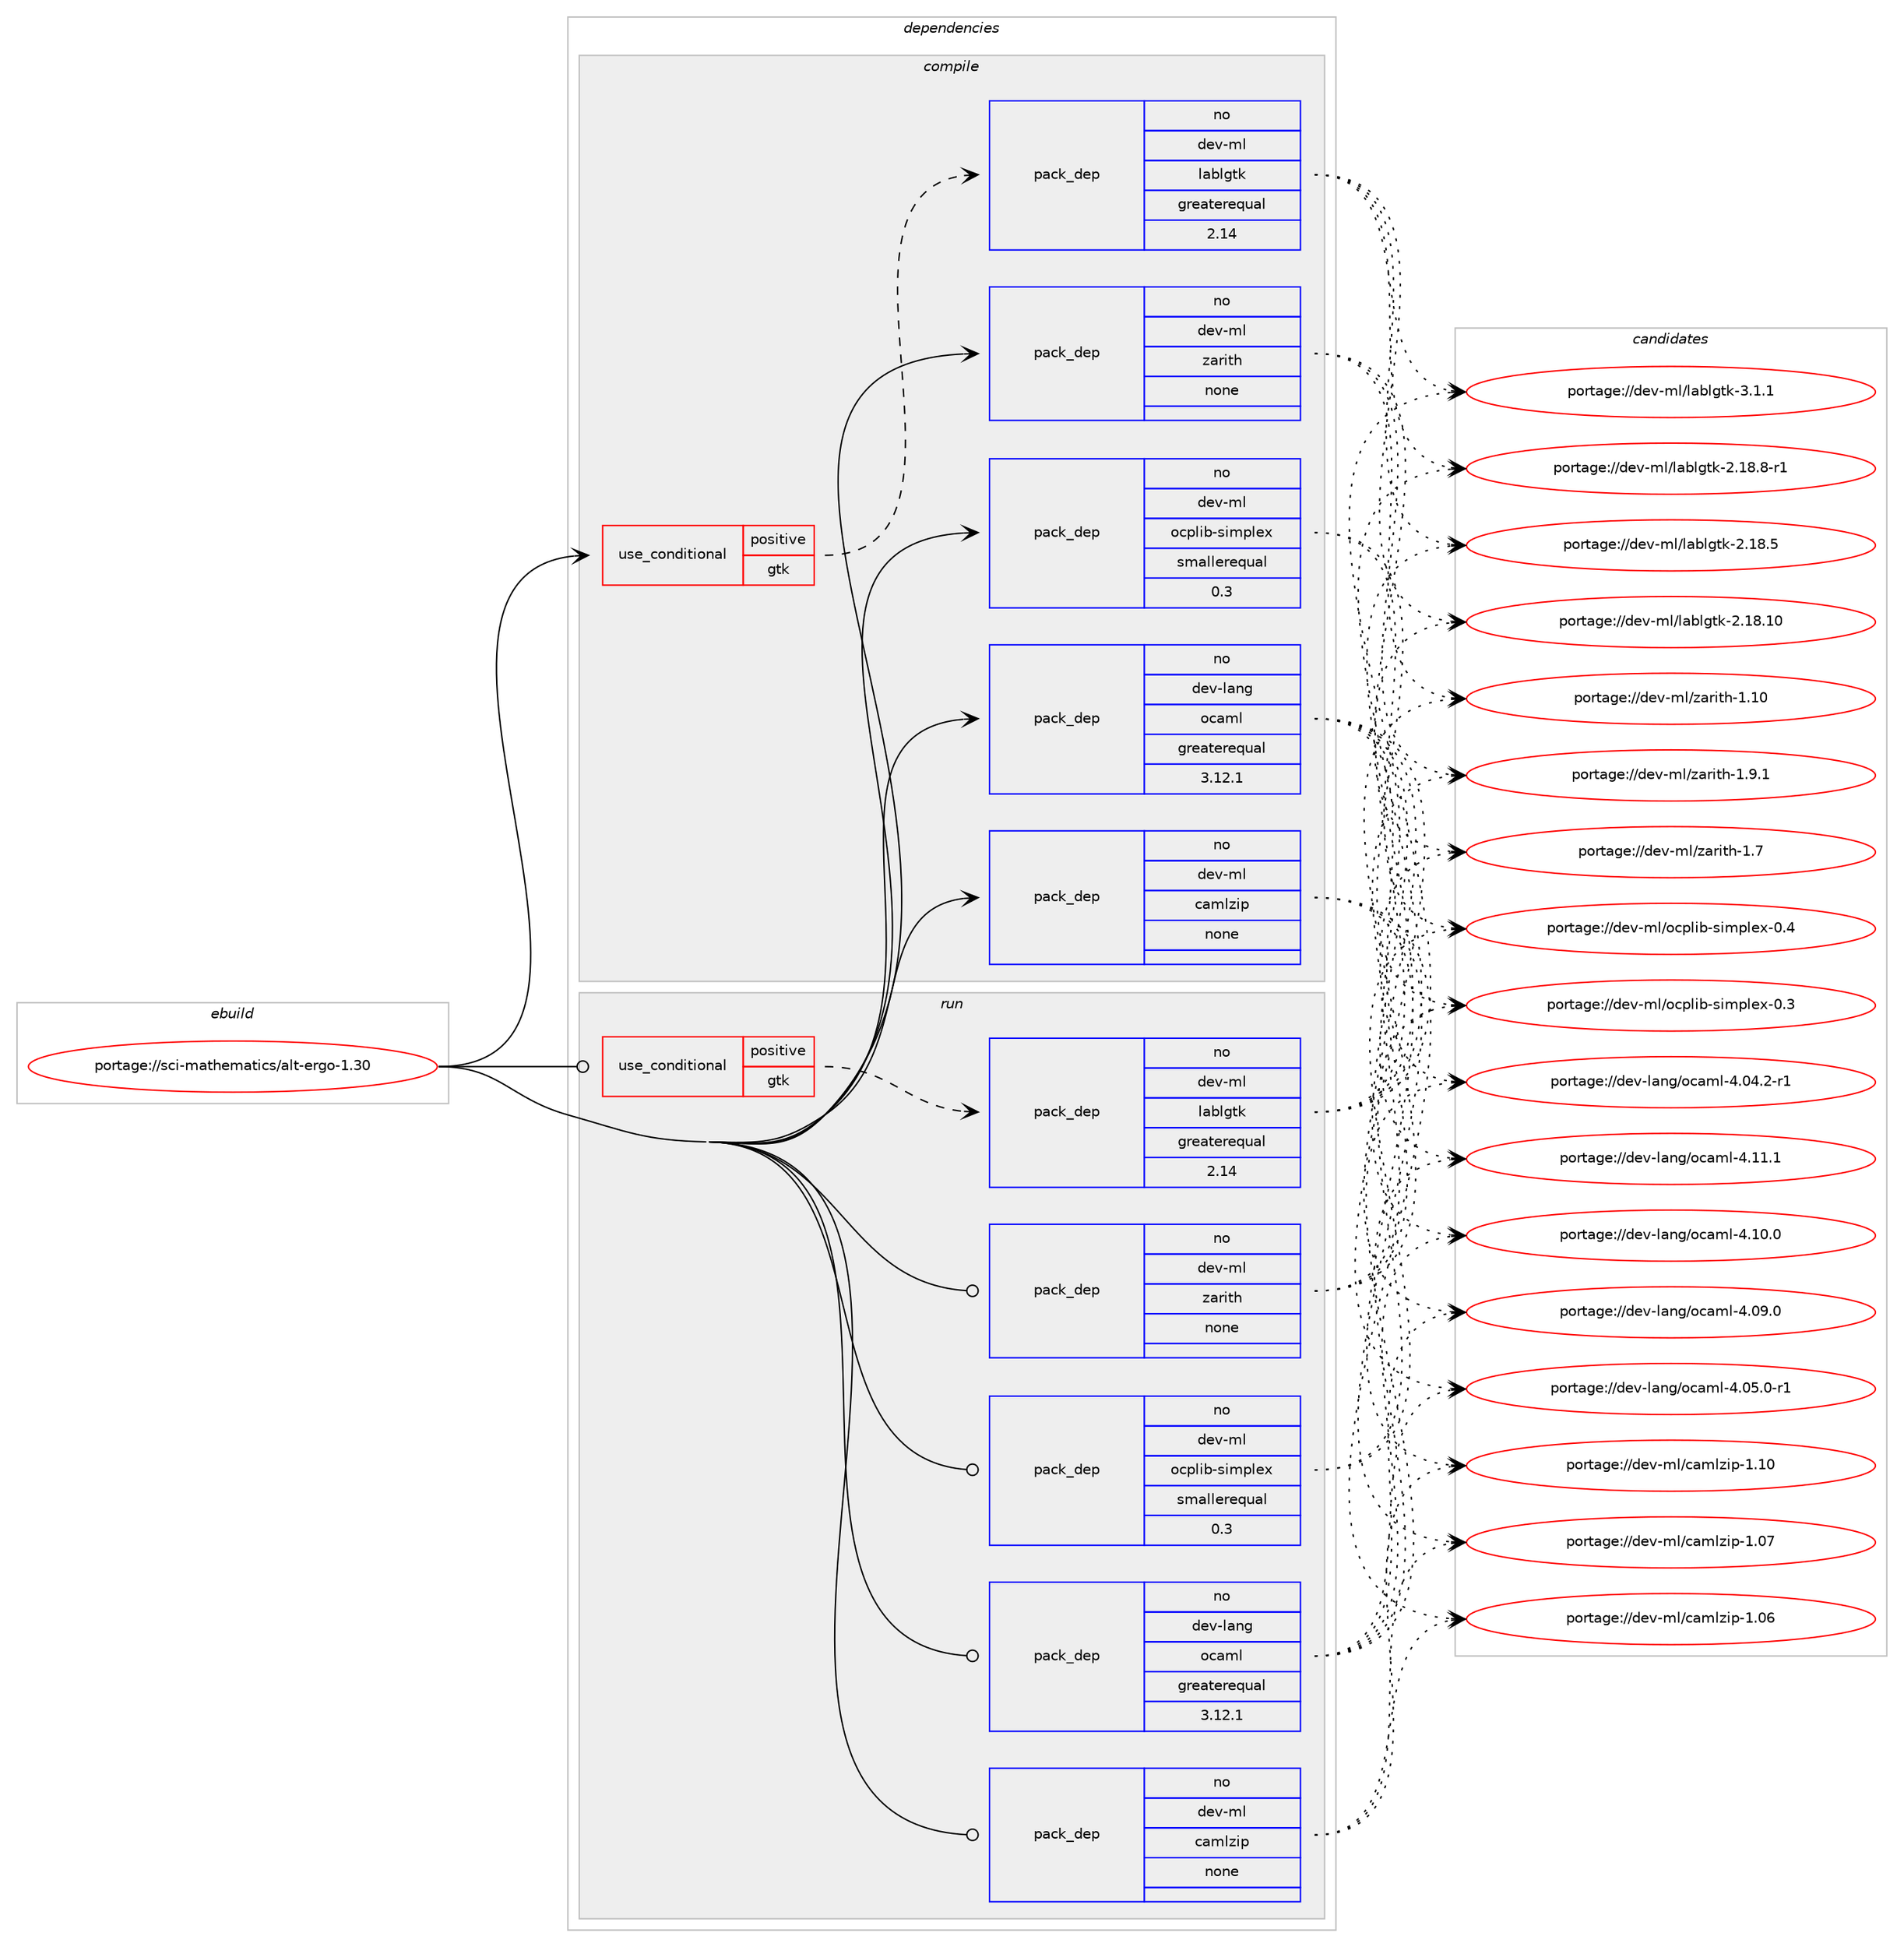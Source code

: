 digraph prolog {

# *************
# Graph options
# *************

newrank=true;
concentrate=true;
compound=true;
graph [rankdir=LR,fontname=Helvetica,fontsize=10,ranksep=1.5];#, ranksep=2.5, nodesep=0.2];
edge  [arrowhead=vee];
node  [fontname=Helvetica,fontsize=10];

# **********
# The ebuild
# **********

subgraph cluster_leftcol {
color=gray;
rank=same;
label=<<i>ebuild</i>>;
id [label="portage://sci-mathematics/alt-ergo-1.30", color=red, width=4, href="../sci-mathematics/alt-ergo-1.30.svg"];
}

# ****************
# The dependencies
# ****************

subgraph cluster_midcol {
color=gray;
label=<<i>dependencies</i>>;
subgraph cluster_compile {
fillcolor="#eeeeee";
style=filled;
label=<<i>compile</i>>;
subgraph cond1583 {
dependency6732 [label=<<TABLE BORDER="0" CELLBORDER="1" CELLSPACING="0" CELLPADDING="4"><TR><TD ROWSPAN="3" CELLPADDING="10">use_conditional</TD></TR><TR><TD>positive</TD></TR><TR><TD>gtk</TD></TR></TABLE>>, shape=none, color=red];
subgraph pack5056 {
dependency6733 [label=<<TABLE BORDER="0" CELLBORDER="1" CELLSPACING="0" CELLPADDING="4" WIDTH="220"><TR><TD ROWSPAN="6" CELLPADDING="30">pack_dep</TD></TR><TR><TD WIDTH="110">no</TD></TR><TR><TD>dev-ml</TD></TR><TR><TD>lablgtk</TD></TR><TR><TD>greaterequal</TD></TR><TR><TD>2.14</TD></TR></TABLE>>, shape=none, color=blue];
}
dependency6732:e -> dependency6733:w [weight=20,style="dashed",arrowhead="vee"];
}
id:e -> dependency6732:w [weight=20,style="solid",arrowhead="vee"];
subgraph pack5057 {
dependency6734 [label=<<TABLE BORDER="0" CELLBORDER="1" CELLSPACING="0" CELLPADDING="4" WIDTH="220"><TR><TD ROWSPAN="6" CELLPADDING="30">pack_dep</TD></TR><TR><TD WIDTH="110">no</TD></TR><TR><TD>dev-lang</TD></TR><TR><TD>ocaml</TD></TR><TR><TD>greaterequal</TD></TR><TR><TD>3.12.1</TD></TR></TABLE>>, shape=none, color=blue];
}
id:e -> dependency6734:w [weight=20,style="solid",arrowhead="vee"];
subgraph pack5058 {
dependency6735 [label=<<TABLE BORDER="0" CELLBORDER="1" CELLSPACING="0" CELLPADDING="4" WIDTH="220"><TR><TD ROWSPAN="6" CELLPADDING="30">pack_dep</TD></TR><TR><TD WIDTH="110">no</TD></TR><TR><TD>dev-ml</TD></TR><TR><TD>camlzip</TD></TR><TR><TD>none</TD></TR><TR><TD></TD></TR></TABLE>>, shape=none, color=blue];
}
id:e -> dependency6735:w [weight=20,style="solid",arrowhead="vee"];
subgraph pack5059 {
dependency6736 [label=<<TABLE BORDER="0" CELLBORDER="1" CELLSPACING="0" CELLPADDING="4" WIDTH="220"><TR><TD ROWSPAN="6" CELLPADDING="30">pack_dep</TD></TR><TR><TD WIDTH="110">no</TD></TR><TR><TD>dev-ml</TD></TR><TR><TD>ocplib-simplex</TD></TR><TR><TD>smallerequal</TD></TR><TR><TD>0.3</TD></TR></TABLE>>, shape=none, color=blue];
}
id:e -> dependency6736:w [weight=20,style="solid",arrowhead="vee"];
subgraph pack5060 {
dependency6737 [label=<<TABLE BORDER="0" CELLBORDER="1" CELLSPACING="0" CELLPADDING="4" WIDTH="220"><TR><TD ROWSPAN="6" CELLPADDING="30">pack_dep</TD></TR><TR><TD WIDTH="110">no</TD></TR><TR><TD>dev-ml</TD></TR><TR><TD>zarith</TD></TR><TR><TD>none</TD></TR><TR><TD></TD></TR></TABLE>>, shape=none, color=blue];
}
id:e -> dependency6737:w [weight=20,style="solid",arrowhead="vee"];
}
subgraph cluster_compileandrun {
fillcolor="#eeeeee";
style=filled;
label=<<i>compile and run</i>>;
}
subgraph cluster_run {
fillcolor="#eeeeee";
style=filled;
label=<<i>run</i>>;
subgraph cond1584 {
dependency6738 [label=<<TABLE BORDER="0" CELLBORDER="1" CELLSPACING="0" CELLPADDING="4"><TR><TD ROWSPAN="3" CELLPADDING="10">use_conditional</TD></TR><TR><TD>positive</TD></TR><TR><TD>gtk</TD></TR></TABLE>>, shape=none, color=red];
subgraph pack5061 {
dependency6739 [label=<<TABLE BORDER="0" CELLBORDER="1" CELLSPACING="0" CELLPADDING="4" WIDTH="220"><TR><TD ROWSPAN="6" CELLPADDING="30">pack_dep</TD></TR><TR><TD WIDTH="110">no</TD></TR><TR><TD>dev-ml</TD></TR><TR><TD>lablgtk</TD></TR><TR><TD>greaterequal</TD></TR><TR><TD>2.14</TD></TR></TABLE>>, shape=none, color=blue];
}
dependency6738:e -> dependency6739:w [weight=20,style="dashed",arrowhead="vee"];
}
id:e -> dependency6738:w [weight=20,style="solid",arrowhead="odot"];
subgraph pack5062 {
dependency6740 [label=<<TABLE BORDER="0" CELLBORDER="1" CELLSPACING="0" CELLPADDING="4" WIDTH="220"><TR><TD ROWSPAN="6" CELLPADDING="30">pack_dep</TD></TR><TR><TD WIDTH="110">no</TD></TR><TR><TD>dev-lang</TD></TR><TR><TD>ocaml</TD></TR><TR><TD>greaterequal</TD></TR><TR><TD>3.12.1</TD></TR></TABLE>>, shape=none, color=blue];
}
id:e -> dependency6740:w [weight=20,style="solid",arrowhead="odot"];
subgraph pack5063 {
dependency6741 [label=<<TABLE BORDER="0" CELLBORDER="1" CELLSPACING="0" CELLPADDING="4" WIDTH="220"><TR><TD ROWSPAN="6" CELLPADDING="30">pack_dep</TD></TR><TR><TD WIDTH="110">no</TD></TR><TR><TD>dev-ml</TD></TR><TR><TD>camlzip</TD></TR><TR><TD>none</TD></TR><TR><TD></TD></TR></TABLE>>, shape=none, color=blue];
}
id:e -> dependency6741:w [weight=20,style="solid",arrowhead="odot"];
subgraph pack5064 {
dependency6742 [label=<<TABLE BORDER="0" CELLBORDER="1" CELLSPACING="0" CELLPADDING="4" WIDTH="220"><TR><TD ROWSPAN="6" CELLPADDING="30">pack_dep</TD></TR><TR><TD WIDTH="110">no</TD></TR><TR><TD>dev-ml</TD></TR><TR><TD>ocplib-simplex</TD></TR><TR><TD>smallerequal</TD></TR><TR><TD>0.3</TD></TR></TABLE>>, shape=none, color=blue];
}
id:e -> dependency6742:w [weight=20,style="solid",arrowhead="odot"];
subgraph pack5065 {
dependency6743 [label=<<TABLE BORDER="0" CELLBORDER="1" CELLSPACING="0" CELLPADDING="4" WIDTH="220"><TR><TD ROWSPAN="6" CELLPADDING="30">pack_dep</TD></TR><TR><TD WIDTH="110">no</TD></TR><TR><TD>dev-ml</TD></TR><TR><TD>zarith</TD></TR><TR><TD>none</TD></TR><TR><TD></TD></TR></TABLE>>, shape=none, color=blue];
}
id:e -> dependency6743:w [weight=20,style="solid",arrowhead="odot"];
}
}

# **************
# The candidates
# **************

subgraph cluster_choices {
rank=same;
color=gray;
label=<<i>candidates</i>>;

subgraph choice5056 {
color=black;
nodesep=1;
choice10010111845109108471089798108103116107455146494649 [label="portage://dev-ml/lablgtk-3.1.1", color=red, width=4,href="../dev-ml/lablgtk-3.1.1.svg"];
choice10010111845109108471089798108103116107455046495646564511449 [label="portage://dev-ml/lablgtk-2.18.8-r1", color=red, width=4,href="../dev-ml/lablgtk-2.18.8-r1.svg"];
choice1001011184510910847108979810810311610745504649564653 [label="portage://dev-ml/lablgtk-2.18.5", color=red, width=4,href="../dev-ml/lablgtk-2.18.5.svg"];
choice100101118451091084710897981081031161074550464956464948 [label="portage://dev-ml/lablgtk-2.18.10", color=red, width=4,href="../dev-ml/lablgtk-2.18.10.svg"];
dependency6733:e -> choice10010111845109108471089798108103116107455146494649:w [style=dotted,weight="100"];
dependency6733:e -> choice10010111845109108471089798108103116107455046495646564511449:w [style=dotted,weight="100"];
dependency6733:e -> choice1001011184510910847108979810810311610745504649564653:w [style=dotted,weight="100"];
dependency6733:e -> choice100101118451091084710897981081031161074550464956464948:w [style=dotted,weight="100"];
}
subgraph choice5057 {
color=black;
nodesep=1;
choice100101118451089711010347111999710910845524649494649 [label="portage://dev-lang/ocaml-4.11.1", color=red, width=4,href="../dev-lang/ocaml-4.11.1.svg"];
choice100101118451089711010347111999710910845524649484648 [label="portage://dev-lang/ocaml-4.10.0", color=red, width=4,href="../dev-lang/ocaml-4.10.0.svg"];
choice100101118451089711010347111999710910845524648574648 [label="portage://dev-lang/ocaml-4.09.0", color=red, width=4,href="../dev-lang/ocaml-4.09.0.svg"];
choice1001011184510897110103471119997109108455246485346484511449 [label="portage://dev-lang/ocaml-4.05.0-r1", color=red, width=4,href="../dev-lang/ocaml-4.05.0-r1.svg"];
choice1001011184510897110103471119997109108455246485246504511449 [label="portage://dev-lang/ocaml-4.04.2-r1", color=red, width=4,href="../dev-lang/ocaml-4.04.2-r1.svg"];
dependency6734:e -> choice100101118451089711010347111999710910845524649494649:w [style=dotted,weight="100"];
dependency6734:e -> choice100101118451089711010347111999710910845524649484648:w [style=dotted,weight="100"];
dependency6734:e -> choice100101118451089711010347111999710910845524648574648:w [style=dotted,weight="100"];
dependency6734:e -> choice1001011184510897110103471119997109108455246485346484511449:w [style=dotted,weight="100"];
dependency6734:e -> choice1001011184510897110103471119997109108455246485246504511449:w [style=dotted,weight="100"];
}
subgraph choice5058 {
color=black;
nodesep=1;
choice100101118451091084799971091081221051124549464948 [label="portage://dev-ml/camlzip-1.10", color=red, width=4,href="../dev-ml/camlzip-1.10.svg"];
choice100101118451091084799971091081221051124549464855 [label="portage://dev-ml/camlzip-1.07", color=red, width=4,href="../dev-ml/camlzip-1.07.svg"];
choice100101118451091084799971091081221051124549464854 [label="portage://dev-ml/camlzip-1.06", color=red, width=4,href="../dev-ml/camlzip-1.06.svg"];
dependency6735:e -> choice100101118451091084799971091081221051124549464948:w [style=dotted,weight="100"];
dependency6735:e -> choice100101118451091084799971091081221051124549464855:w [style=dotted,weight="100"];
dependency6735:e -> choice100101118451091084799971091081221051124549464854:w [style=dotted,weight="100"];
}
subgraph choice5059 {
color=black;
nodesep=1;
choice100101118451091084711199112108105984511510510911210810112045484652 [label="portage://dev-ml/ocplib-simplex-0.4", color=red, width=4,href="../dev-ml/ocplib-simplex-0.4.svg"];
choice100101118451091084711199112108105984511510510911210810112045484651 [label="portage://dev-ml/ocplib-simplex-0.3", color=red, width=4,href="../dev-ml/ocplib-simplex-0.3.svg"];
dependency6736:e -> choice100101118451091084711199112108105984511510510911210810112045484652:w [style=dotted,weight="100"];
dependency6736:e -> choice100101118451091084711199112108105984511510510911210810112045484651:w [style=dotted,weight="100"];
}
subgraph choice5060 {
color=black;
nodesep=1;
choice100101118451091084712297114105116104454946574649 [label="portage://dev-ml/zarith-1.9.1", color=red, width=4,href="../dev-ml/zarith-1.9.1.svg"];
choice10010111845109108471229711410511610445494655 [label="portage://dev-ml/zarith-1.7", color=red, width=4,href="../dev-ml/zarith-1.7.svg"];
choice1001011184510910847122971141051161044549464948 [label="portage://dev-ml/zarith-1.10", color=red, width=4,href="../dev-ml/zarith-1.10.svg"];
dependency6737:e -> choice100101118451091084712297114105116104454946574649:w [style=dotted,weight="100"];
dependency6737:e -> choice10010111845109108471229711410511610445494655:w [style=dotted,weight="100"];
dependency6737:e -> choice1001011184510910847122971141051161044549464948:w [style=dotted,weight="100"];
}
subgraph choice5061 {
color=black;
nodesep=1;
choice10010111845109108471089798108103116107455146494649 [label="portage://dev-ml/lablgtk-3.1.1", color=red, width=4,href="../dev-ml/lablgtk-3.1.1.svg"];
choice10010111845109108471089798108103116107455046495646564511449 [label="portage://dev-ml/lablgtk-2.18.8-r1", color=red, width=4,href="../dev-ml/lablgtk-2.18.8-r1.svg"];
choice1001011184510910847108979810810311610745504649564653 [label="portage://dev-ml/lablgtk-2.18.5", color=red, width=4,href="../dev-ml/lablgtk-2.18.5.svg"];
choice100101118451091084710897981081031161074550464956464948 [label="portage://dev-ml/lablgtk-2.18.10", color=red, width=4,href="../dev-ml/lablgtk-2.18.10.svg"];
dependency6739:e -> choice10010111845109108471089798108103116107455146494649:w [style=dotted,weight="100"];
dependency6739:e -> choice10010111845109108471089798108103116107455046495646564511449:w [style=dotted,weight="100"];
dependency6739:e -> choice1001011184510910847108979810810311610745504649564653:w [style=dotted,weight="100"];
dependency6739:e -> choice100101118451091084710897981081031161074550464956464948:w [style=dotted,weight="100"];
}
subgraph choice5062 {
color=black;
nodesep=1;
choice100101118451089711010347111999710910845524649494649 [label="portage://dev-lang/ocaml-4.11.1", color=red, width=4,href="../dev-lang/ocaml-4.11.1.svg"];
choice100101118451089711010347111999710910845524649484648 [label="portage://dev-lang/ocaml-4.10.0", color=red, width=4,href="../dev-lang/ocaml-4.10.0.svg"];
choice100101118451089711010347111999710910845524648574648 [label="portage://dev-lang/ocaml-4.09.0", color=red, width=4,href="../dev-lang/ocaml-4.09.0.svg"];
choice1001011184510897110103471119997109108455246485346484511449 [label="portage://dev-lang/ocaml-4.05.0-r1", color=red, width=4,href="../dev-lang/ocaml-4.05.0-r1.svg"];
choice1001011184510897110103471119997109108455246485246504511449 [label="portage://dev-lang/ocaml-4.04.2-r1", color=red, width=4,href="../dev-lang/ocaml-4.04.2-r1.svg"];
dependency6740:e -> choice100101118451089711010347111999710910845524649494649:w [style=dotted,weight="100"];
dependency6740:e -> choice100101118451089711010347111999710910845524649484648:w [style=dotted,weight="100"];
dependency6740:e -> choice100101118451089711010347111999710910845524648574648:w [style=dotted,weight="100"];
dependency6740:e -> choice1001011184510897110103471119997109108455246485346484511449:w [style=dotted,weight="100"];
dependency6740:e -> choice1001011184510897110103471119997109108455246485246504511449:w [style=dotted,weight="100"];
}
subgraph choice5063 {
color=black;
nodesep=1;
choice100101118451091084799971091081221051124549464948 [label="portage://dev-ml/camlzip-1.10", color=red, width=4,href="../dev-ml/camlzip-1.10.svg"];
choice100101118451091084799971091081221051124549464855 [label="portage://dev-ml/camlzip-1.07", color=red, width=4,href="../dev-ml/camlzip-1.07.svg"];
choice100101118451091084799971091081221051124549464854 [label="portage://dev-ml/camlzip-1.06", color=red, width=4,href="../dev-ml/camlzip-1.06.svg"];
dependency6741:e -> choice100101118451091084799971091081221051124549464948:w [style=dotted,weight="100"];
dependency6741:e -> choice100101118451091084799971091081221051124549464855:w [style=dotted,weight="100"];
dependency6741:e -> choice100101118451091084799971091081221051124549464854:w [style=dotted,weight="100"];
}
subgraph choice5064 {
color=black;
nodesep=1;
choice100101118451091084711199112108105984511510510911210810112045484652 [label="portage://dev-ml/ocplib-simplex-0.4", color=red, width=4,href="../dev-ml/ocplib-simplex-0.4.svg"];
choice100101118451091084711199112108105984511510510911210810112045484651 [label="portage://dev-ml/ocplib-simplex-0.3", color=red, width=4,href="../dev-ml/ocplib-simplex-0.3.svg"];
dependency6742:e -> choice100101118451091084711199112108105984511510510911210810112045484652:w [style=dotted,weight="100"];
dependency6742:e -> choice100101118451091084711199112108105984511510510911210810112045484651:w [style=dotted,weight="100"];
}
subgraph choice5065 {
color=black;
nodesep=1;
choice100101118451091084712297114105116104454946574649 [label="portage://dev-ml/zarith-1.9.1", color=red, width=4,href="../dev-ml/zarith-1.9.1.svg"];
choice10010111845109108471229711410511610445494655 [label="portage://dev-ml/zarith-1.7", color=red, width=4,href="../dev-ml/zarith-1.7.svg"];
choice1001011184510910847122971141051161044549464948 [label="portage://dev-ml/zarith-1.10", color=red, width=4,href="../dev-ml/zarith-1.10.svg"];
dependency6743:e -> choice100101118451091084712297114105116104454946574649:w [style=dotted,weight="100"];
dependency6743:e -> choice10010111845109108471229711410511610445494655:w [style=dotted,weight="100"];
dependency6743:e -> choice1001011184510910847122971141051161044549464948:w [style=dotted,weight="100"];
}
}

}
